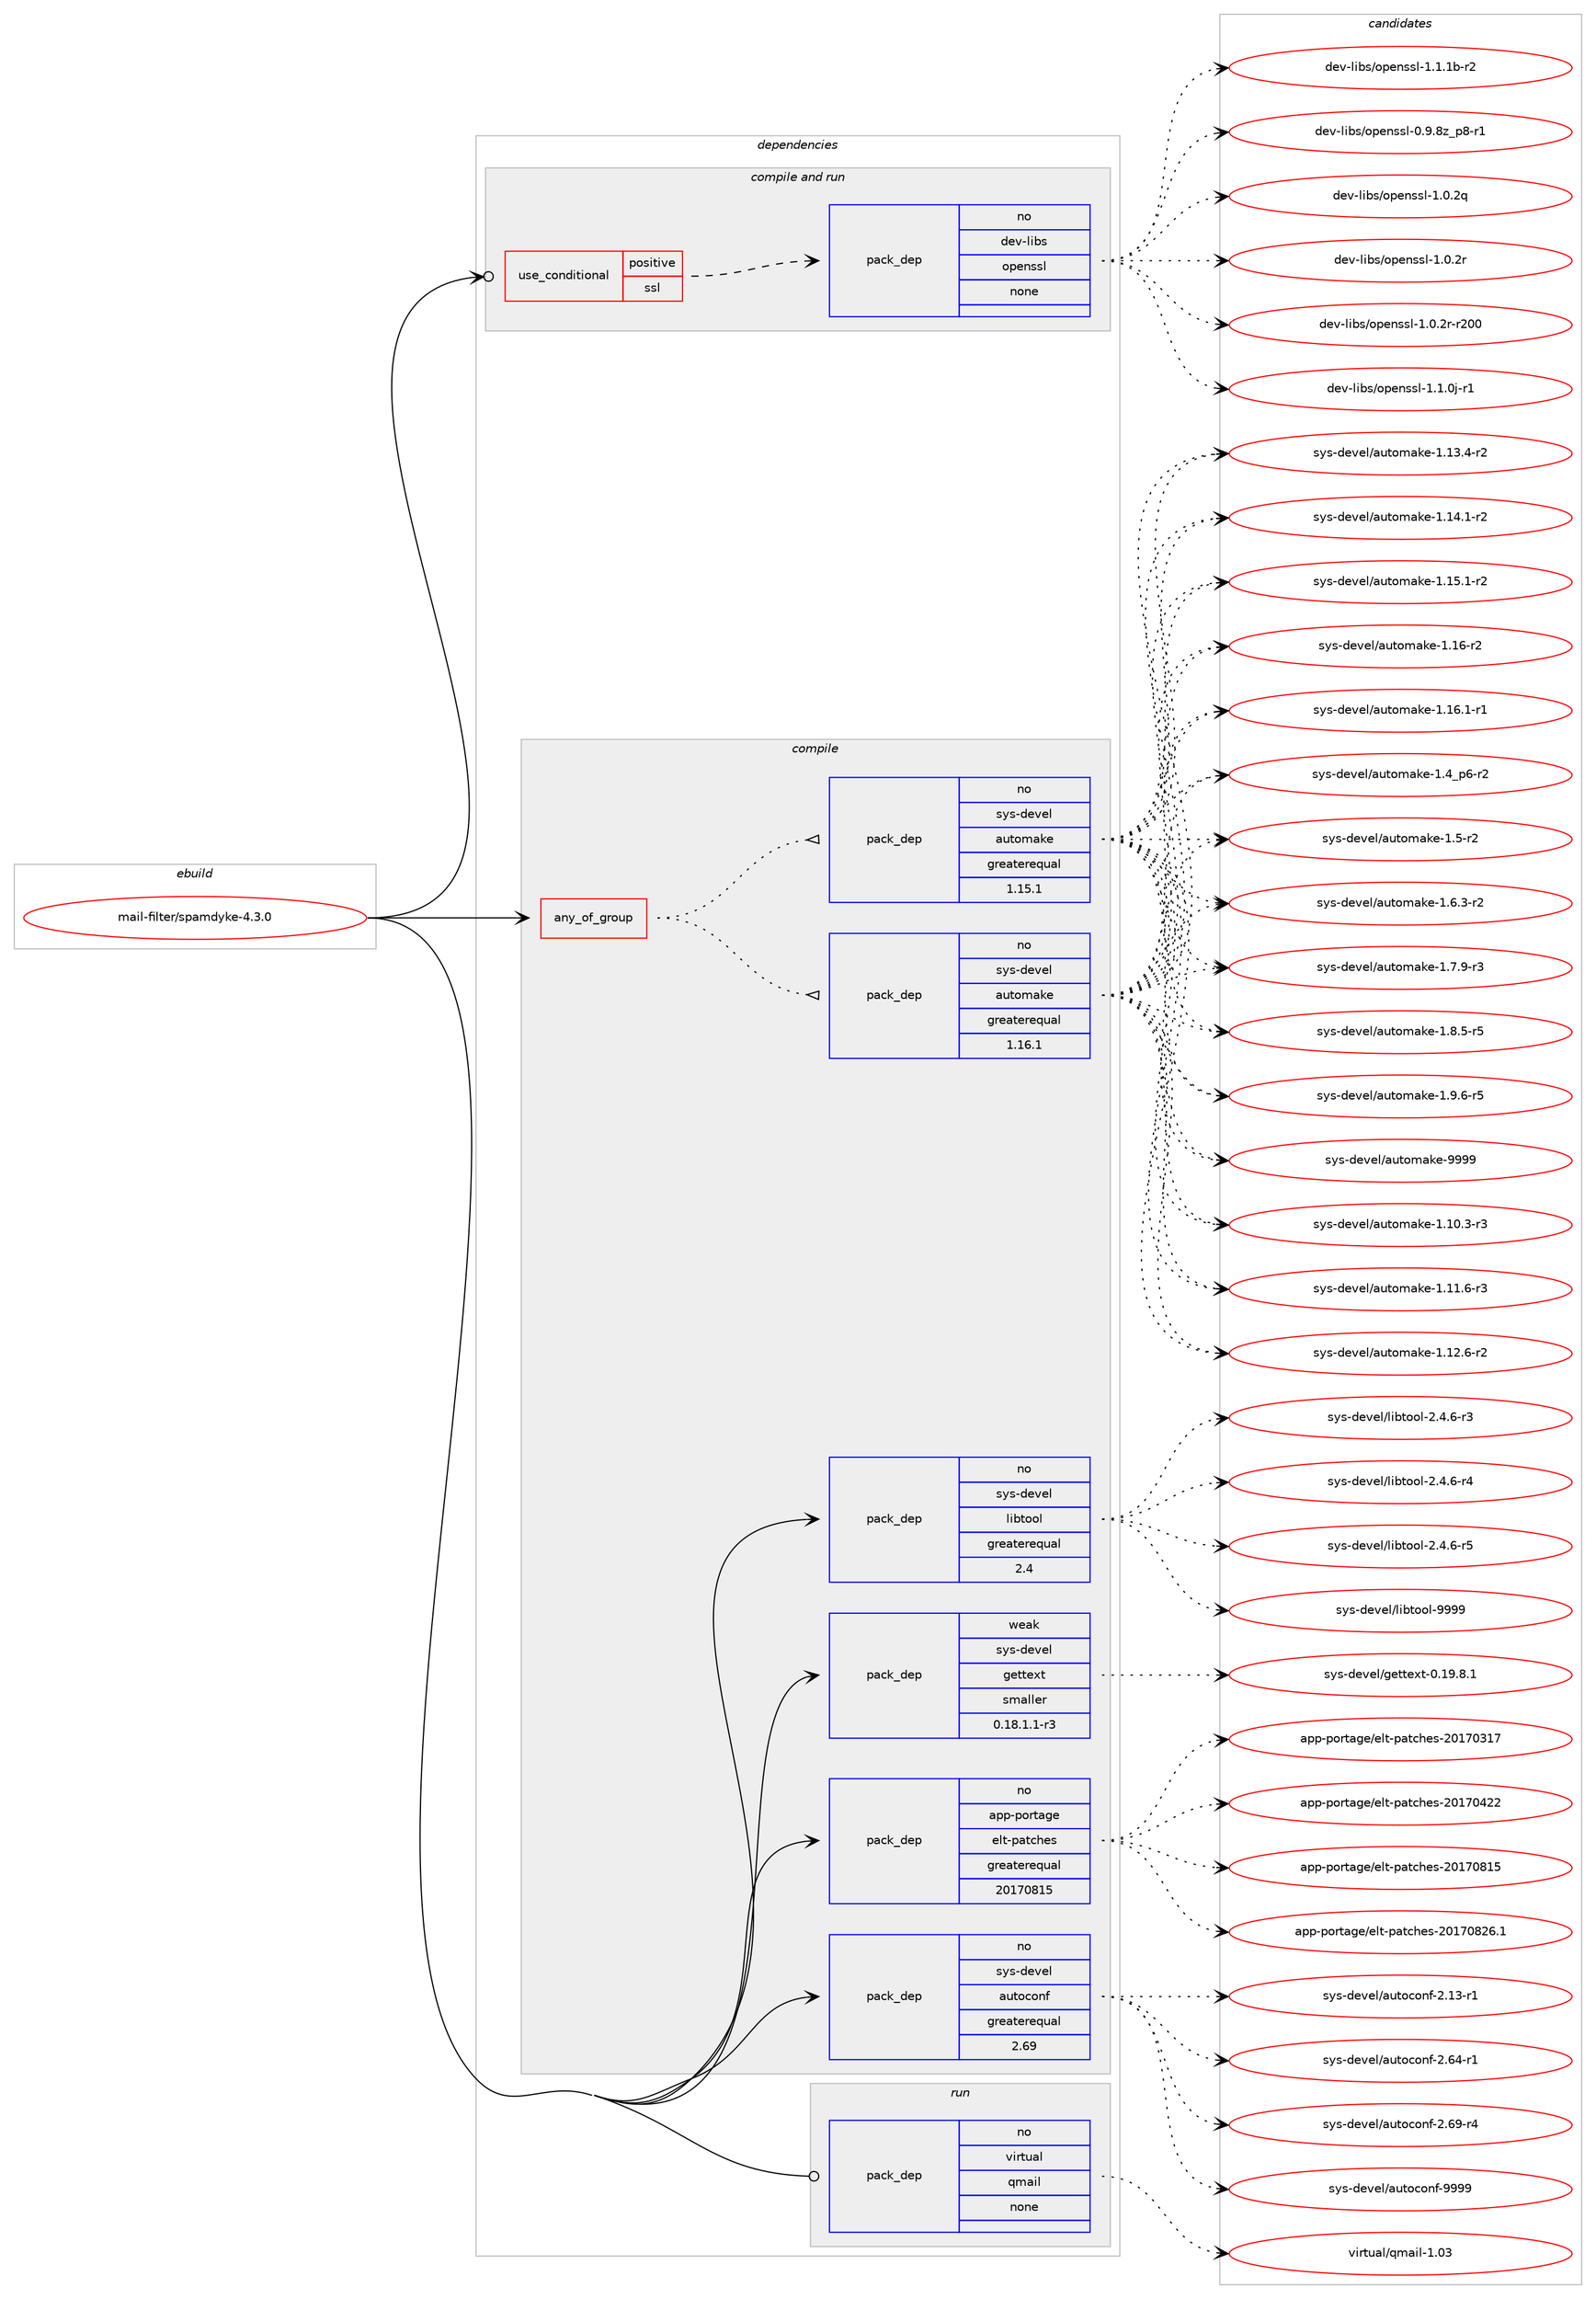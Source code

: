 digraph prolog {

# *************
# Graph options
# *************

newrank=true;
concentrate=true;
compound=true;
graph [rankdir=LR,fontname=Helvetica,fontsize=10,ranksep=1.5];#, ranksep=2.5, nodesep=0.2];
edge  [arrowhead=vee];
node  [fontname=Helvetica,fontsize=10];

# **********
# The ebuild
# **********

subgraph cluster_leftcol {
color=gray;
rank=same;
label=<<i>ebuild</i>>;
id [label="mail-filter/spamdyke-4.3.0", color=red, width=4, href="../mail-filter/spamdyke-4.3.0.svg"];
}

# ****************
# The dependencies
# ****************

subgraph cluster_midcol {
color=gray;
label=<<i>dependencies</i>>;
subgraph cluster_compile {
fillcolor="#eeeeee";
style=filled;
label=<<i>compile</i>>;
subgraph any24481 {
dependency1596403 [label=<<TABLE BORDER="0" CELLBORDER="1" CELLSPACING="0" CELLPADDING="4"><TR><TD CELLPADDING="10">any_of_group</TD></TR></TABLE>>, shape=none, color=red];subgraph pack1140148 {
dependency1596404 [label=<<TABLE BORDER="0" CELLBORDER="1" CELLSPACING="0" CELLPADDING="4" WIDTH="220"><TR><TD ROWSPAN="6" CELLPADDING="30">pack_dep</TD></TR><TR><TD WIDTH="110">no</TD></TR><TR><TD>sys-devel</TD></TR><TR><TD>automake</TD></TR><TR><TD>greaterequal</TD></TR><TR><TD>1.16.1</TD></TR></TABLE>>, shape=none, color=blue];
}
dependency1596403:e -> dependency1596404:w [weight=20,style="dotted",arrowhead="oinv"];
subgraph pack1140149 {
dependency1596405 [label=<<TABLE BORDER="0" CELLBORDER="1" CELLSPACING="0" CELLPADDING="4" WIDTH="220"><TR><TD ROWSPAN="6" CELLPADDING="30">pack_dep</TD></TR><TR><TD WIDTH="110">no</TD></TR><TR><TD>sys-devel</TD></TR><TR><TD>automake</TD></TR><TR><TD>greaterequal</TD></TR><TR><TD>1.15.1</TD></TR></TABLE>>, shape=none, color=blue];
}
dependency1596403:e -> dependency1596405:w [weight=20,style="dotted",arrowhead="oinv"];
}
id:e -> dependency1596403:w [weight=20,style="solid",arrowhead="vee"];
subgraph pack1140150 {
dependency1596406 [label=<<TABLE BORDER="0" CELLBORDER="1" CELLSPACING="0" CELLPADDING="4" WIDTH="220"><TR><TD ROWSPAN="6" CELLPADDING="30">pack_dep</TD></TR><TR><TD WIDTH="110">no</TD></TR><TR><TD>app-portage</TD></TR><TR><TD>elt-patches</TD></TR><TR><TD>greaterequal</TD></TR><TR><TD>20170815</TD></TR></TABLE>>, shape=none, color=blue];
}
id:e -> dependency1596406:w [weight=20,style="solid",arrowhead="vee"];
subgraph pack1140151 {
dependency1596407 [label=<<TABLE BORDER="0" CELLBORDER="1" CELLSPACING="0" CELLPADDING="4" WIDTH="220"><TR><TD ROWSPAN="6" CELLPADDING="30">pack_dep</TD></TR><TR><TD WIDTH="110">no</TD></TR><TR><TD>sys-devel</TD></TR><TR><TD>autoconf</TD></TR><TR><TD>greaterequal</TD></TR><TR><TD>2.69</TD></TR></TABLE>>, shape=none, color=blue];
}
id:e -> dependency1596407:w [weight=20,style="solid",arrowhead="vee"];
subgraph pack1140152 {
dependency1596408 [label=<<TABLE BORDER="0" CELLBORDER="1" CELLSPACING="0" CELLPADDING="4" WIDTH="220"><TR><TD ROWSPAN="6" CELLPADDING="30">pack_dep</TD></TR><TR><TD WIDTH="110">no</TD></TR><TR><TD>sys-devel</TD></TR><TR><TD>libtool</TD></TR><TR><TD>greaterequal</TD></TR><TR><TD>2.4</TD></TR></TABLE>>, shape=none, color=blue];
}
id:e -> dependency1596408:w [weight=20,style="solid",arrowhead="vee"];
subgraph pack1140153 {
dependency1596409 [label=<<TABLE BORDER="0" CELLBORDER="1" CELLSPACING="0" CELLPADDING="4" WIDTH="220"><TR><TD ROWSPAN="6" CELLPADDING="30">pack_dep</TD></TR><TR><TD WIDTH="110">weak</TD></TR><TR><TD>sys-devel</TD></TR><TR><TD>gettext</TD></TR><TR><TD>smaller</TD></TR><TR><TD>0.18.1.1-r3</TD></TR></TABLE>>, shape=none, color=blue];
}
id:e -> dependency1596409:w [weight=20,style="solid",arrowhead="vee"];
}
subgraph cluster_compileandrun {
fillcolor="#eeeeee";
style=filled;
label=<<i>compile and run</i>>;
subgraph cond431130 {
dependency1596410 [label=<<TABLE BORDER="0" CELLBORDER="1" CELLSPACING="0" CELLPADDING="4"><TR><TD ROWSPAN="3" CELLPADDING="10">use_conditional</TD></TR><TR><TD>positive</TD></TR><TR><TD>ssl</TD></TR></TABLE>>, shape=none, color=red];
subgraph pack1140154 {
dependency1596411 [label=<<TABLE BORDER="0" CELLBORDER="1" CELLSPACING="0" CELLPADDING="4" WIDTH="220"><TR><TD ROWSPAN="6" CELLPADDING="30">pack_dep</TD></TR><TR><TD WIDTH="110">no</TD></TR><TR><TD>dev-libs</TD></TR><TR><TD>openssl</TD></TR><TR><TD>none</TD></TR><TR><TD></TD></TR></TABLE>>, shape=none, color=blue];
}
dependency1596410:e -> dependency1596411:w [weight=20,style="dashed",arrowhead="vee"];
}
id:e -> dependency1596410:w [weight=20,style="solid",arrowhead="odotvee"];
}
subgraph cluster_run {
fillcolor="#eeeeee";
style=filled;
label=<<i>run</i>>;
subgraph pack1140155 {
dependency1596412 [label=<<TABLE BORDER="0" CELLBORDER="1" CELLSPACING="0" CELLPADDING="4" WIDTH="220"><TR><TD ROWSPAN="6" CELLPADDING="30">pack_dep</TD></TR><TR><TD WIDTH="110">no</TD></TR><TR><TD>virtual</TD></TR><TR><TD>qmail</TD></TR><TR><TD>none</TD></TR><TR><TD></TD></TR></TABLE>>, shape=none, color=blue];
}
id:e -> dependency1596412:w [weight=20,style="solid",arrowhead="odot"];
}
}

# **************
# The candidates
# **************

subgraph cluster_choices {
rank=same;
color=gray;
label=<<i>candidates</i>>;

subgraph choice1140148 {
color=black;
nodesep=1;
choice11512111545100101118101108479711711611110997107101454946494846514511451 [label="sys-devel/automake-1.10.3-r3", color=red, width=4,href="../sys-devel/automake-1.10.3-r3.svg"];
choice11512111545100101118101108479711711611110997107101454946494946544511451 [label="sys-devel/automake-1.11.6-r3", color=red, width=4,href="../sys-devel/automake-1.11.6-r3.svg"];
choice11512111545100101118101108479711711611110997107101454946495046544511450 [label="sys-devel/automake-1.12.6-r2", color=red, width=4,href="../sys-devel/automake-1.12.6-r2.svg"];
choice11512111545100101118101108479711711611110997107101454946495146524511450 [label="sys-devel/automake-1.13.4-r2", color=red, width=4,href="../sys-devel/automake-1.13.4-r2.svg"];
choice11512111545100101118101108479711711611110997107101454946495246494511450 [label="sys-devel/automake-1.14.1-r2", color=red, width=4,href="../sys-devel/automake-1.14.1-r2.svg"];
choice11512111545100101118101108479711711611110997107101454946495346494511450 [label="sys-devel/automake-1.15.1-r2", color=red, width=4,href="../sys-devel/automake-1.15.1-r2.svg"];
choice1151211154510010111810110847971171161111099710710145494649544511450 [label="sys-devel/automake-1.16-r2", color=red, width=4,href="../sys-devel/automake-1.16-r2.svg"];
choice11512111545100101118101108479711711611110997107101454946495446494511449 [label="sys-devel/automake-1.16.1-r1", color=red, width=4,href="../sys-devel/automake-1.16.1-r1.svg"];
choice115121115451001011181011084797117116111109971071014549465295112544511450 [label="sys-devel/automake-1.4_p6-r2", color=red, width=4,href="../sys-devel/automake-1.4_p6-r2.svg"];
choice11512111545100101118101108479711711611110997107101454946534511450 [label="sys-devel/automake-1.5-r2", color=red, width=4,href="../sys-devel/automake-1.5-r2.svg"];
choice115121115451001011181011084797117116111109971071014549465446514511450 [label="sys-devel/automake-1.6.3-r2", color=red, width=4,href="../sys-devel/automake-1.6.3-r2.svg"];
choice115121115451001011181011084797117116111109971071014549465546574511451 [label="sys-devel/automake-1.7.9-r3", color=red, width=4,href="../sys-devel/automake-1.7.9-r3.svg"];
choice115121115451001011181011084797117116111109971071014549465646534511453 [label="sys-devel/automake-1.8.5-r5", color=red, width=4,href="../sys-devel/automake-1.8.5-r5.svg"];
choice115121115451001011181011084797117116111109971071014549465746544511453 [label="sys-devel/automake-1.9.6-r5", color=red, width=4,href="../sys-devel/automake-1.9.6-r5.svg"];
choice115121115451001011181011084797117116111109971071014557575757 [label="sys-devel/automake-9999", color=red, width=4,href="../sys-devel/automake-9999.svg"];
dependency1596404:e -> choice11512111545100101118101108479711711611110997107101454946494846514511451:w [style=dotted,weight="100"];
dependency1596404:e -> choice11512111545100101118101108479711711611110997107101454946494946544511451:w [style=dotted,weight="100"];
dependency1596404:e -> choice11512111545100101118101108479711711611110997107101454946495046544511450:w [style=dotted,weight="100"];
dependency1596404:e -> choice11512111545100101118101108479711711611110997107101454946495146524511450:w [style=dotted,weight="100"];
dependency1596404:e -> choice11512111545100101118101108479711711611110997107101454946495246494511450:w [style=dotted,weight="100"];
dependency1596404:e -> choice11512111545100101118101108479711711611110997107101454946495346494511450:w [style=dotted,weight="100"];
dependency1596404:e -> choice1151211154510010111810110847971171161111099710710145494649544511450:w [style=dotted,weight="100"];
dependency1596404:e -> choice11512111545100101118101108479711711611110997107101454946495446494511449:w [style=dotted,weight="100"];
dependency1596404:e -> choice115121115451001011181011084797117116111109971071014549465295112544511450:w [style=dotted,weight="100"];
dependency1596404:e -> choice11512111545100101118101108479711711611110997107101454946534511450:w [style=dotted,weight="100"];
dependency1596404:e -> choice115121115451001011181011084797117116111109971071014549465446514511450:w [style=dotted,weight="100"];
dependency1596404:e -> choice115121115451001011181011084797117116111109971071014549465546574511451:w [style=dotted,weight="100"];
dependency1596404:e -> choice115121115451001011181011084797117116111109971071014549465646534511453:w [style=dotted,weight="100"];
dependency1596404:e -> choice115121115451001011181011084797117116111109971071014549465746544511453:w [style=dotted,weight="100"];
dependency1596404:e -> choice115121115451001011181011084797117116111109971071014557575757:w [style=dotted,weight="100"];
}
subgraph choice1140149 {
color=black;
nodesep=1;
choice11512111545100101118101108479711711611110997107101454946494846514511451 [label="sys-devel/automake-1.10.3-r3", color=red, width=4,href="../sys-devel/automake-1.10.3-r3.svg"];
choice11512111545100101118101108479711711611110997107101454946494946544511451 [label="sys-devel/automake-1.11.6-r3", color=red, width=4,href="../sys-devel/automake-1.11.6-r3.svg"];
choice11512111545100101118101108479711711611110997107101454946495046544511450 [label="sys-devel/automake-1.12.6-r2", color=red, width=4,href="../sys-devel/automake-1.12.6-r2.svg"];
choice11512111545100101118101108479711711611110997107101454946495146524511450 [label="sys-devel/automake-1.13.4-r2", color=red, width=4,href="../sys-devel/automake-1.13.4-r2.svg"];
choice11512111545100101118101108479711711611110997107101454946495246494511450 [label="sys-devel/automake-1.14.1-r2", color=red, width=4,href="../sys-devel/automake-1.14.1-r2.svg"];
choice11512111545100101118101108479711711611110997107101454946495346494511450 [label="sys-devel/automake-1.15.1-r2", color=red, width=4,href="../sys-devel/automake-1.15.1-r2.svg"];
choice1151211154510010111810110847971171161111099710710145494649544511450 [label="sys-devel/automake-1.16-r2", color=red, width=4,href="../sys-devel/automake-1.16-r2.svg"];
choice11512111545100101118101108479711711611110997107101454946495446494511449 [label="sys-devel/automake-1.16.1-r1", color=red, width=4,href="../sys-devel/automake-1.16.1-r1.svg"];
choice115121115451001011181011084797117116111109971071014549465295112544511450 [label="sys-devel/automake-1.4_p6-r2", color=red, width=4,href="../sys-devel/automake-1.4_p6-r2.svg"];
choice11512111545100101118101108479711711611110997107101454946534511450 [label="sys-devel/automake-1.5-r2", color=red, width=4,href="../sys-devel/automake-1.5-r2.svg"];
choice115121115451001011181011084797117116111109971071014549465446514511450 [label="sys-devel/automake-1.6.3-r2", color=red, width=4,href="../sys-devel/automake-1.6.3-r2.svg"];
choice115121115451001011181011084797117116111109971071014549465546574511451 [label="sys-devel/automake-1.7.9-r3", color=red, width=4,href="../sys-devel/automake-1.7.9-r3.svg"];
choice115121115451001011181011084797117116111109971071014549465646534511453 [label="sys-devel/automake-1.8.5-r5", color=red, width=4,href="../sys-devel/automake-1.8.5-r5.svg"];
choice115121115451001011181011084797117116111109971071014549465746544511453 [label="sys-devel/automake-1.9.6-r5", color=red, width=4,href="../sys-devel/automake-1.9.6-r5.svg"];
choice115121115451001011181011084797117116111109971071014557575757 [label="sys-devel/automake-9999", color=red, width=4,href="../sys-devel/automake-9999.svg"];
dependency1596405:e -> choice11512111545100101118101108479711711611110997107101454946494846514511451:w [style=dotted,weight="100"];
dependency1596405:e -> choice11512111545100101118101108479711711611110997107101454946494946544511451:w [style=dotted,weight="100"];
dependency1596405:e -> choice11512111545100101118101108479711711611110997107101454946495046544511450:w [style=dotted,weight="100"];
dependency1596405:e -> choice11512111545100101118101108479711711611110997107101454946495146524511450:w [style=dotted,weight="100"];
dependency1596405:e -> choice11512111545100101118101108479711711611110997107101454946495246494511450:w [style=dotted,weight="100"];
dependency1596405:e -> choice11512111545100101118101108479711711611110997107101454946495346494511450:w [style=dotted,weight="100"];
dependency1596405:e -> choice1151211154510010111810110847971171161111099710710145494649544511450:w [style=dotted,weight="100"];
dependency1596405:e -> choice11512111545100101118101108479711711611110997107101454946495446494511449:w [style=dotted,weight="100"];
dependency1596405:e -> choice115121115451001011181011084797117116111109971071014549465295112544511450:w [style=dotted,weight="100"];
dependency1596405:e -> choice11512111545100101118101108479711711611110997107101454946534511450:w [style=dotted,weight="100"];
dependency1596405:e -> choice115121115451001011181011084797117116111109971071014549465446514511450:w [style=dotted,weight="100"];
dependency1596405:e -> choice115121115451001011181011084797117116111109971071014549465546574511451:w [style=dotted,weight="100"];
dependency1596405:e -> choice115121115451001011181011084797117116111109971071014549465646534511453:w [style=dotted,weight="100"];
dependency1596405:e -> choice115121115451001011181011084797117116111109971071014549465746544511453:w [style=dotted,weight="100"];
dependency1596405:e -> choice115121115451001011181011084797117116111109971071014557575757:w [style=dotted,weight="100"];
}
subgraph choice1140150 {
color=black;
nodesep=1;
choice97112112451121111141169710310147101108116451129711699104101115455048495548514955 [label="app-portage/elt-patches-20170317", color=red, width=4,href="../app-portage/elt-patches-20170317.svg"];
choice97112112451121111141169710310147101108116451129711699104101115455048495548525050 [label="app-portage/elt-patches-20170422", color=red, width=4,href="../app-portage/elt-patches-20170422.svg"];
choice97112112451121111141169710310147101108116451129711699104101115455048495548564953 [label="app-portage/elt-patches-20170815", color=red, width=4,href="../app-portage/elt-patches-20170815.svg"];
choice971121124511211111411697103101471011081164511297116991041011154550484955485650544649 [label="app-portage/elt-patches-20170826.1", color=red, width=4,href="../app-portage/elt-patches-20170826.1.svg"];
dependency1596406:e -> choice97112112451121111141169710310147101108116451129711699104101115455048495548514955:w [style=dotted,weight="100"];
dependency1596406:e -> choice97112112451121111141169710310147101108116451129711699104101115455048495548525050:w [style=dotted,weight="100"];
dependency1596406:e -> choice97112112451121111141169710310147101108116451129711699104101115455048495548564953:w [style=dotted,weight="100"];
dependency1596406:e -> choice971121124511211111411697103101471011081164511297116991041011154550484955485650544649:w [style=dotted,weight="100"];
}
subgraph choice1140151 {
color=black;
nodesep=1;
choice1151211154510010111810110847971171161119911111010245504649514511449 [label="sys-devel/autoconf-2.13-r1", color=red, width=4,href="../sys-devel/autoconf-2.13-r1.svg"];
choice1151211154510010111810110847971171161119911111010245504654524511449 [label="sys-devel/autoconf-2.64-r1", color=red, width=4,href="../sys-devel/autoconf-2.64-r1.svg"];
choice1151211154510010111810110847971171161119911111010245504654574511452 [label="sys-devel/autoconf-2.69-r4", color=red, width=4,href="../sys-devel/autoconf-2.69-r4.svg"];
choice115121115451001011181011084797117116111991111101024557575757 [label="sys-devel/autoconf-9999", color=red, width=4,href="../sys-devel/autoconf-9999.svg"];
dependency1596407:e -> choice1151211154510010111810110847971171161119911111010245504649514511449:w [style=dotted,weight="100"];
dependency1596407:e -> choice1151211154510010111810110847971171161119911111010245504654524511449:w [style=dotted,weight="100"];
dependency1596407:e -> choice1151211154510010111810110847971171161119911111010245504654574511452:w [style=dotted,weight="100"];
dependency1596407:e -> choice115121115451001011181011084797117116111991111101024557575757:w [style=dotted,weight="100"];
}
subgraph choice1140152 {
color=black;
nodesep=1;
choice1151211154510010111810110847108105981161111111084550465246544511451 [label="sys-devel/libtool-2.4.6-r3", color=red, width=4,href="../sys-devel/libtool-2.4.6-r3.svg"];
choice1151211154510010111810110847108105981161111111084550465246544511452 [label="sys-devel/libtool-2.4.6-r4", color=red, width=4,href="../sys-devel/libtool-2.4.6-r4.svg"];
choice1151211154510010111810110847108105981161111111084550465246544511453 [label="sys-devel/libtool-2.4.6-r5", color=red, width=4,href="../sys-devel/libtool-2.4.6-r5.svg"];
choice1151211154510010111810110847108105981161111111084557575757 [label="sys-devel/libtool-9999", color=red, width=4,href="../sys-devel/libtool-9999.svg"];
dependency1596408:e -> choice1151211154510010111810110847108105981161111111084550465246544511451:w [style=dotted,weight="100"];
dependency1596408:e -> choice1151211154510010111810110847108105981161111111084550465246544511452:w [style=dotted,weight="100"];
dependency1596408:e -> choice1151211154510010111810110847108105981161111111084550465246544511453:w [style=dotted,weight="100"];
dependency1596408:e -> choice1151211154510010111810110847108105981161111111084557575757:w [style=dotted,weight="100"];
}
subgraph choice1140153 {
color=black;
nodesep=1;
choice1151211154510010111810110847103101116116101120116454846495746564649 [label="sys-devel/gettext-0.19.8.1", color=red, width=4,href="../sys-devel/gettext-0.19.8.1.svg"];
dependency1596409:e -> choice1151211154510010111810110847103101116116101120116454846495746564649:w [style=dotted,weight="100"];
}
subgraph choice1140154 {
color=black;
nodesep=1;
choice10010111845108105981154711111210111011511510845484657465612295112564511449 [label="dev-libs/openssl-0.9.8z_p8-r1", color=red, width=4,href="../dev-libs/openssl-0.9.8z_p8-r1.svg"];
choice100101118451081059811547111112101110115115108454946484650113 [label="dev-libs/openssl-1.0.2q", color=red, width=4,href="../dev-libs/openssl-1.0.2q.svg"];
choice100101118451081059811547111112101110115115108454946484650114 [label="dev-libs/openssl-1.0.2r", color=red, width=4,href="../dev-libs/openssl-1.0.2r.svg"];
choice10010111845108105981154711111210111011511510845494648465011445114504848 [label="dev-libs/openssl-1.0.2r-r200", color=red, width=4,href="../dev-libs/openssl-1.0.2r-r200.svg"];
choice1001011184510810598115471111121011101151151084549464946481064511449 [label="dev-libs/openssl-1.1.0j-r1", color=red, width=4,href="../dev-libs/openssl-1.1.0j-r1.svg"];
choice100101118451081059811547111112101110115115108454946494649984511450 [label="dev-libs/openssl-1.1.1b-r2", color=red, width=4,href="../dev-libs/openssl-1.1.1b-r2.svg"];
dependency1596411:e -> choice10010111845108105981154711111210111011511510845484657465612295112564511449:w [style=dotted,weight="100"];
dependency1596411:e -> choice100101118451081059811547111112101110115115108454946484650113:w [style=dotted,weight="100"];
dependency1596411:e -> choice100101118451081059811547111112101110115115108454946484650114:w [style=dotted,weight="100"];
dependency1596411:e -> choice10010111845108105981154711111210111011511510845494648465011445114504848:w [style=dotted,weight="100"];
dependency1596411:e -> choice1001011184510810598115471111121011101151151084549464946481064511449:w [style=dotted,weight="100"];
dependency1596411:e -> choice100101118451081059811547111112101110115115108454946494649984511450:w [style=dotted,weight="100"];
}
subgraph choice1140155 {
color=black;
nodesep=1;
choice1181051141161179710847113109971051084549464851 [label="virtual/qmail-1.03", color=red, width=4,href="../virtual/qmail-1.03.svg"];
dependency1596412:e -> choice1181051141161179710847113109971051084549464851:w [style=dotted,weight="100"];
}
}

}
